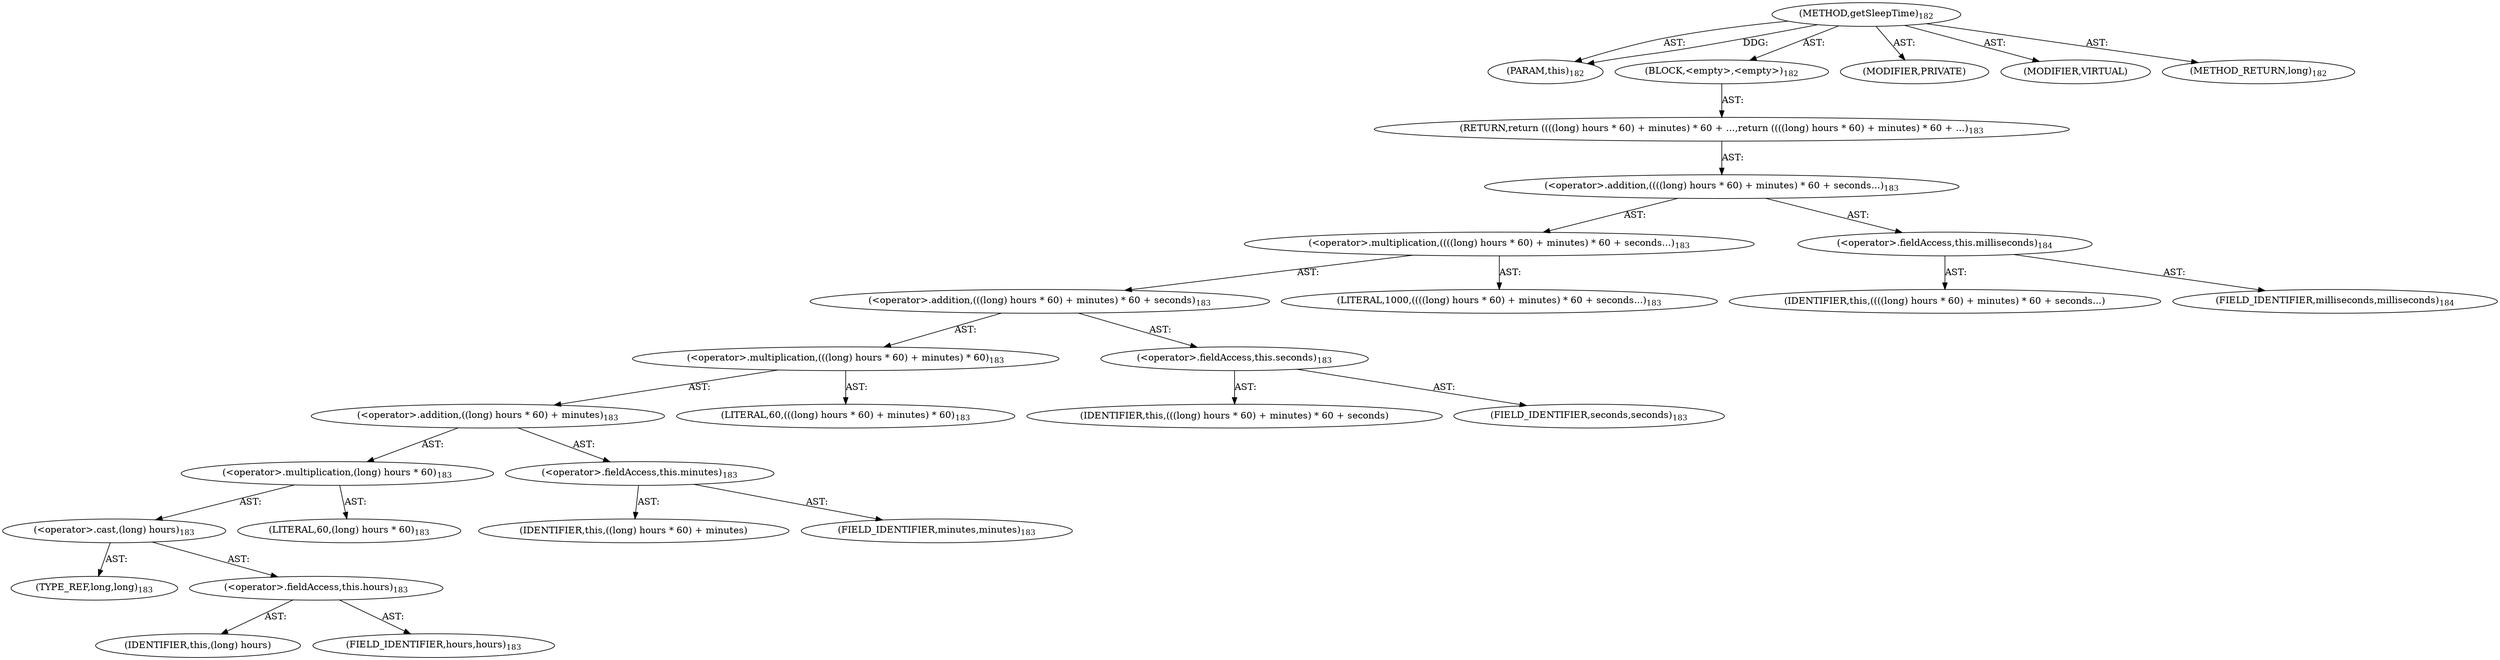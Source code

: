 digraph "getSleepTime" {  
"111669149703" [label = <(METHOD,getSleepTime)<SUB>182</SUB>> ]
"115964117007" [label = <(PARAM,this)<SUB>182</SUB>> ]
"25769803785" [label = <(BLOCK,&lt;empty&gt;,&lt;empty&gt;)<SUB>182</SUB>> ]
"146028888064" [label = <(RETURN,return ((((long) hours * 60) + minutes) * 60 + ...,return ((((long) hours * 60) + minutes) * 60 + ...)<SUB>183</SUB>> ]
"30064771093" [label = <(&lt;operator&gt;.addition,((((long) hours * 60) + minutes) * 60 + seconds...)<SUB>183</SUB>> ]
"30064771094" [label = <(&lt;operator&gt;.multiplication,((((long) hours * 60) + minutes) * 60 + seconds...)<SUB>183</SUB>> ]
"30064771095" [label = <(&lt;operator&gt;.addition,(((long) hours * 60) + minutes) * 60 + seconds)<SUB>183</SUB>> ]
"30064771096" [label = <(&lt;operator&gt;.multiplication,(((long) hours * 60) + minutes) * 60)<SUB>183</SUB>> ]
"30064771097" [label = <(&lt;operator&gt;.addition,((long) hours * 60) + minutes)<SUB>183</SUB>> ]
"30064771098" [label = <(&lt;operator&gt;.multiplication,(long) hours * 60)<SUB>183</SUB>> ]
"30064771099" [label = <(&lt;operator&gt;.cast,(long) hours)<SUB>183</SUB>> ]
"180388626432" [label = <(TYPE_REF,long,long)<SUB>183</SUB>> ]
"30064771100" [label = <(&lt;operator&gt;.fieldAccess,this.hours)<SUB>183</SUB>> ]
"68719476759" [label = <(IDENTIFIER,this,(long) hours)> ]
"55834574858" [label = <(FIELD_IDENTIFIER,hours,hours)<SUB>183</SUB>> ]
"90194313221" [label = <(LITERAL,60,(long) hours * 60)<SUB>183</SUB>> ]
"30064771101" [label = <(&lt;operator&gt;.fieldAccess,this.minutes)<SUB>183</SUB>> ]
"68719476760" [label = <(IDENTIFIER,this,((long) hours * 60) + minutes)> ]
"55834574859" [label = <(FIELD_IDENTIFIER,minutes,minutes)<SUB>183</SUB>> ]
"90194313222" [label = <(LITERAL,60,(((long) hours * 60) + minutes) * 60)<SUB>183</SUB>> ]
"30064771102" [label = <(&lt;operator&gt;.fieldAccess,this.seconds)<SUB>183</SUB>> ]
"68719476761" [label = <(IDENTIFIER,this,(((long) hours * 60) + minutes) * 60 + seconds)> ]
"55834574860" [label = <(FIELD_IDENTIFIER,seconds,seconds)<SUB>183</SUB>> ]
"90194313223" [label = <(LITERAL,1000,((((long) hours * 60) + minutes) * 60 + seconds...)<SUB>183</SUB>> ]
"30064771103" [label = <(&lt;operator&gt;.fieldAccess,this.milliseconds)<SUB>184</SUB>> ]
"68719476762" [label = <(IDENTIFIER,this,((((long) hours * 60) + minutes) * 60 + seconds...)> ]
"55834574861" [label = <(FIELD_IDENTIFIER,milliseconds,milliseconds)<SUB>184</SUB>> ]
"133143986195" [label = <(MODIFIER,PRIVATE)> ]
"133143986196" [label = <(MODIFIER,VIRTUAL)> ]
"128849018887" [label = <(METHOD_RETURN,long)<SUB>182</SUB>> ]
  "111669149703" -> "115964117007"  [ label = "AST: "] 
  "111669149703" -> "25769803785"  [ label = "AST: "] 
  "111669149703" -> "133143986195"  [ label = "AST: "] 
  "111669149703" -> "133143986196"  [ label = "AST: "] 
  "111669149703" -> "128849018887"  [ label = "AST: "] 
  "25769803785" -> "146028888064"  [ label = "AST: "] 
  "146028888064" -> "30064771093"  [ label = "AST: "] 
  "30064771093" -> "30064771094"  [ label = "AST: "] 
  "30064771093" -> "30064771103"  [ label = "AST: "] 
  "30064771094" -> "30064771095"  [ label = "AST: "] 
  "30064771094" -> "90194313223"  [ label = "AST: "] 
  "30064771095" -> "30064771096"  [ label = "AST: "] 
  "30064771095" -> "30064771102"  [ label = "AST: "] 
  "30064771096" -> "30064771097"  [ label = "AST: "] 
  "30064771096" -> "90194313222"  [ label = "AST: "] 
  "30064771097" -> "30064771098"  [ label = "AST: "] 
  "30064771097" -> "30064771101"  [ label = "AST: "] 
  "30064771098" -> "30064771099"  [ label = "AST: "] 
  "30064771098" -> "90194313221"  [ label = "AST: "] 
  "30064771099" -> "180388626432"  [ label = "AST: "] 
  "30064771099" -> "30064771100"  [ label = "AST: "] 
  "30064771100" -> "68719476759"  [ label = "AST: "] 
  "30064771100" -> "55834574858"  [ label = "AST: "] 
  "30064771101" -> "68719476760"  [ label = "AST: "] 
  "30064771101" -> "55834574859"  [ label = "AST: "] 
  "30064771102" -> "68719476761"  [ label = "AST: "] 
  "30064771102" -> "55834574860"  [ label = "AST: "] 
  "30064771103" -> "68719476762"  [ label = "AST: "] 
  "30064771103" -> "55834574861"  [ label = "AST: "] 
  "111669149703" -> "115964117007"  [ label = "DDG: "] 
}
